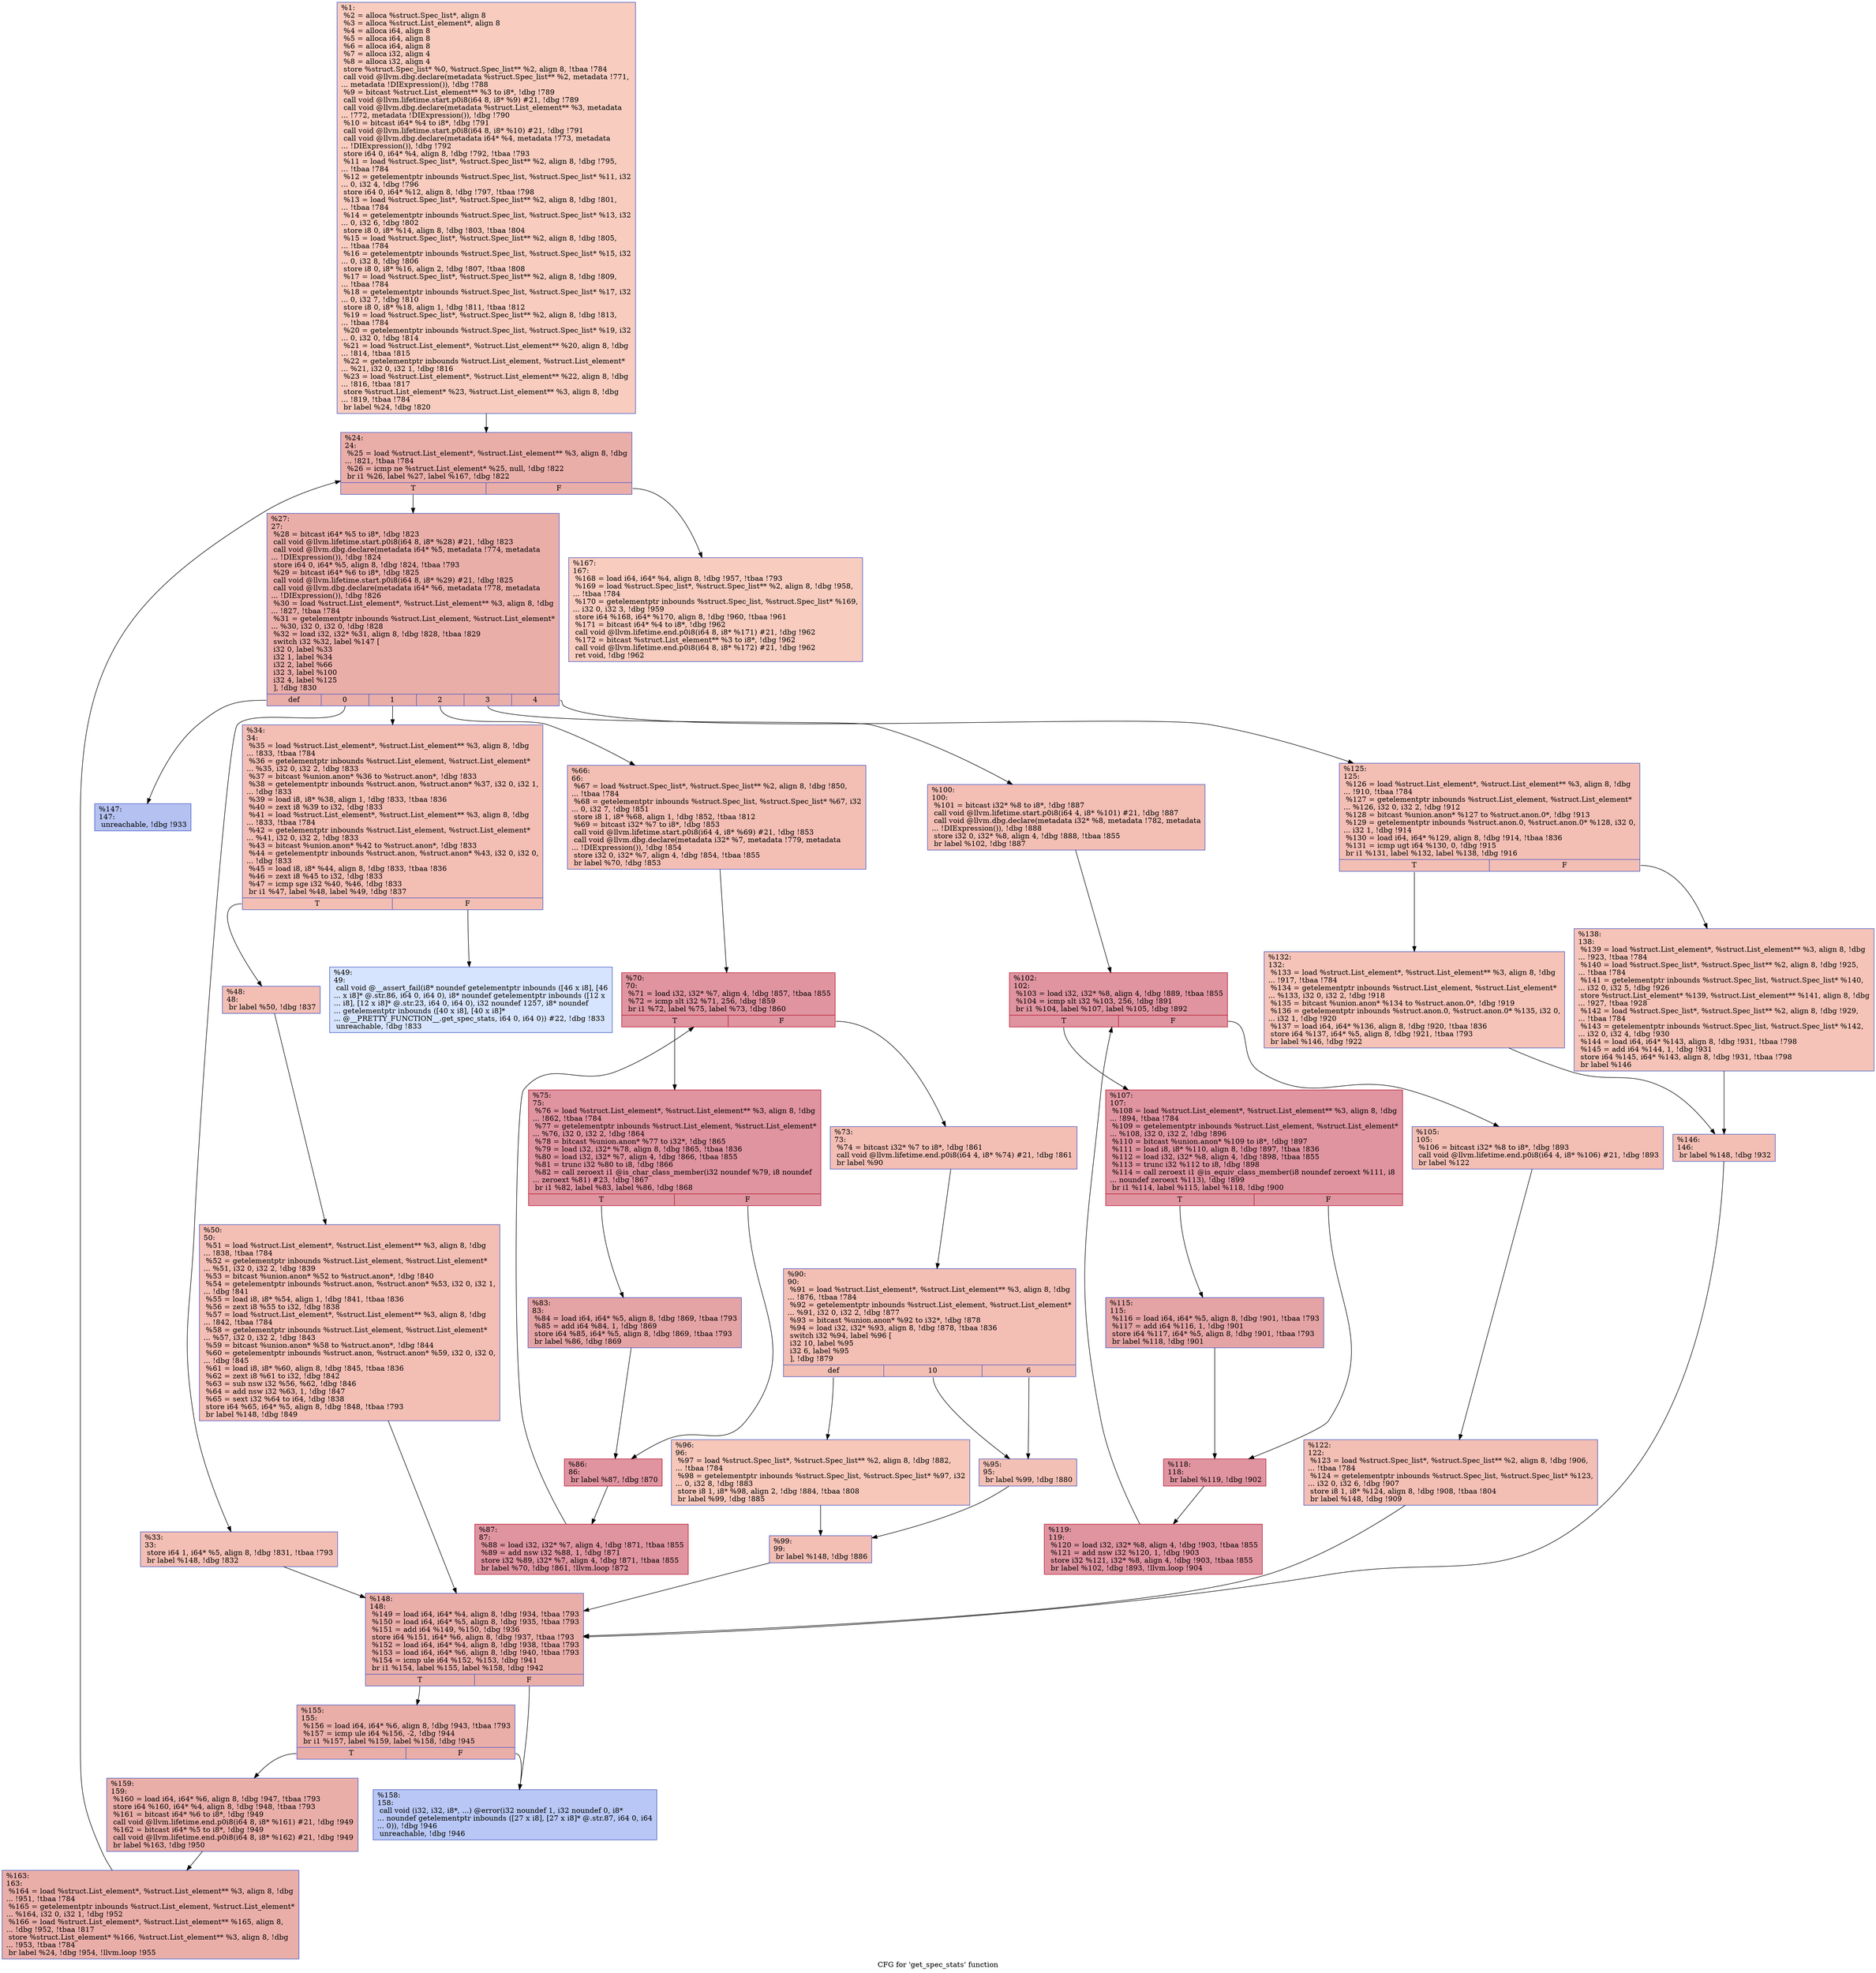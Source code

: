 digraph "CFG for 'get_spec_stats' function" {
	label="CFG for 'get_spec_stats' function";

	Node0x11524e0 [shape=record,color="#3d50c3ff", style=filled, fillcolor="#f08b6e70",label="{%1:\l  %2 = alloca %struct.Spec_list*, align 8\l  %3 = alloca %struct.List_element*, align 8\l  %4 = alloca i64, align 8\l  %5 = alloca i64, align 8\l  %6 = alloca i64, align 8\l  %7 = alloca i32, align 4\l  %8 = alloca i32, align 4\l  store %struct.Spec_list* %0, %struct.Spec_list** %2, align 8, !tbaa !784\l  call void @llvm.dbg.declare(metadata %struct.Spec_list** %2, metadata !771,\l... metadata !DIExpression()), !dbg !788\l  %9 = bitcast %struct.List_element** %3 to i8*, !dbg !789\l  call void @llvm.lifetime.start.p0i8(i64 8, i8* %9) #21, !dbg !789\l  call void @llvm.dbg.declare(metadata %struct.List_element** %3, metadata\l... !772, metadata !DIExpression()), !dbg !790\l  %10 = bitcast i64* %4 to i8*, !dbg !791\l  call void @llvm.lifetime.start.p0i8(i64 8, i8* %10) #21, !dbg !791\l  call void @llvm.dbg.declare(metadata i64* %4, metadata !773, metadata\l... !DIExpression()), !dbg !792\l  store i64 0, i64* %4, align 8, !dbg !792, !tbaa !793\l  %11 = load %struct.Spec_list*, %struct.Spec_list** %2, align 8, !dbg !795,\l... !tbaa !784\l  %12 = getelementptr inbounds %struct.Spec_list, %struct.Spec_list* %11, i32\l... 0, i32 4, !dbg !796\l  store i64 0, i64* %12, align 8, !dbg !797, !tbaa !798\l  %13 = load %struct.Spec_list*, %struct.Spec_list** %2, align 8, !dbg !801,\l... !tbaa !784\l  %14 = getelementptr inbounds %struct.Spec_list, %struct.Spec_list* %13, i32\l... 0, i32 6, !dbg !802\l  store i8 0, i8* %14, align 8, !dbg !803, !tbaa !804\l  %15 = load %struct.Spec_list*, %struct.Spec_list** %2, align 8, !dbg !805,\l... !tbaa !784\l  %16 = getelementptr inbounds %struct.Spec_list, %struct.Spec_list* %15, i32\l... 0, i32 8, !dbg !806\l  store i8 0, i8* %16, align 2, !dbg !807, !tbaa !808\l  %17 = load %struct.Spec_list*, %struct.Spec_list** %2, align 8, !dbg !809,\l... !tbaa !784\l  %18 = getelementptr inbounds %struct.Spec_list, %struct.Spec_list* %17, i32\l... 0, i32 7, !dbg !810\l  store i8 0, i8* %18, align 1, !dbg !811, !tbaa !812\l  %19 = load %struct.Spec_list*, %struct.Spec_list** %2, align 8, !dbg !813,\l... !tbaa !784\l  %20 = getelementptr inbounds %struct.Spec_list, %struct.Spec_list* %19, i32\l... 0, i32 0, !dbg !814\l  %21 = load %struct.List_element*, %struct.List_element** %20, align 8, !dbg\l... !814, !tbaa !815\l  %22 = getelementptr inbounds %struct.List_element, %struct.List_element*\l... %21, i32 0, i32 1, !dbg !816\l  %23 = load %struct.List_element*, %struct.List_element** %22, align 8, !dbg\l... !816, !tbaa !817\l  store %struct.List_element* %23, %struct.List_element** %3, align 8, !dbg\l... !819, !tbaa !784\l  br label %24, !dbg !820\l}"];
	Node0x11524e0 -> Node0x1152530;
	Node0x1152530 [shape=record,color="#3d50c3ff", style=filled, fillcolor="#d0473d70",label="{%24:\l24:                                               \l  %25 = load %struct.List_element*, %struct.List_element** %3, align 8, !dbg\l... !821, !tbaa !784\l  %26 = icmp ne %struct.List_element* %25, null, !dbg !822\l  br i1 %26, label %27, label %167, !dbg !822\l|{<s0>T|<s1>F}}"];
	Node0x1152530:s0 -> Node0x1152580;
	Node0x1152530:s1 -> Node0x1153070;
	Node0x1152580 [shape=record,color="#3d50c3ff", style=filled, fillcolor="#d0473d70",label="{%27:\l27:                                               \l  %28 = bitcast i64* %5 to i8*, !dbg !823\l  call void @llvm.lifetime.start.p0i8(i64 8, i8* %28) #21, !dbg !823\l  call void @llvm.dbg.declare(metadata i64* %5, metadata !774, metadata\l... !DIExpression()), !dbg !824\l  store i64 0, i64* %5, align 8, !dbg !824, !tbaa !793\l  %29 = bitcast i64* %6 to i8*, !dbg !825\l  call void @llvm.lifetime.start.p0i8(i64 8, i8* %29) #21, !dbg !825\l  call void @llvm.dbg.declare(metadata i64* %6, metadata !778, metadata\l... !DIExpression()), !dbg !826\l  %30 = load %struct.List_element*, %struct.List_element** %3, align 8, !dbg\l... !827, !tbaa !784\l  %31 = getelementptr inbounds %struct.List_element, %struct.List_element*\l... %30, i32 0, i32 0, !dbg !828\l  %32 = load i32, i32* %31, align 8, !dbg !828, !tbaa !829\l  switch i32 %32, label %147 [\l    i32 0, label %33\l    i32 1, label %34\l    i32 2, label %66\l    i32 3, label %100\l    i32 4, label %125\l  ], !dbg !830\l|{<s0>def|<s1>0|<s2>1|<s3>2|<s4>3|<s5>4}}"];
	Node0x1152580:s0 -> Node0x1152e90;
	Node0x1152580:s1 -> Node0x11525d0;
	Node0x1152580:s2 -> Node0x1152620;
	Node0x1152580:s3 -> Node0x1152760;
	Node0x1152580:s4 -> Node0x1152ad0;
	Node0x1152580:s5 -> Node0x1152d50;
	Node0x11525d0 [shape=record,color="#3d50c3ff", style=filled, fillcolor="#e36c5570",label="{%33:\l33:                                               \l  store i64 1, i64* %5, align 8, !dbg !831, !tbaa !793\l  br label %148, !dbg !832\l}"];
	Node0x11525d0 -> Node0x1152ee0;
	Node0x1152620 [shape=record,color="#3d50c3ff", style=filled, fillcolor="#e36c5570",label="{%34:\l34:                                               \l  %35 = load %struct.List_element*, %struct.List_element** %3, align 8, !dbg\l... !833, !tbaa !784\l  %36 = getelementptr inbounds %struct.List_element, %struct.List_element*\l... %35, i32 0, i32 2, !dbg !833\l  %37 = bitcast %union.anon* %36 to %struct.anon*, !dbg !833\l  %38 = getelementptr inbounds %struct.anon, %struct.anon* %37, i32 0, i32 1,\l... !dbg !833\l  %39 = load i8, i8* %38, align 1, !dbg !833, !tbaa !836\l  %40 = zext i8 %39 to i32, !dbg !833\l  %41 = load %struct.List_element*, %struct.List_element** %3, align 8, !dbg\l... !833, !tbaa !784\l  %42 = getelementptr inbounds %struct.List_element, %struct.List_element*\l... %41, i32 0, i32 2, !dbg !833\l  %43 = bitcast %union.anon* %42 to %struct.anon*, !dbg !833\l  %44 = getelementptr inbounds %struct.anon, %struct.anon* %43, i32 0, i32 0,\l... !dbg !833\l  %45 = load i8, i8* %44, align 8, !dbg !833, !tbaa !836\l  %46 = zext i8 %45 to i32, !dbg !833\l  %47 = icmp sge i32 %40, %46, !dbg !833\l  br i1 %47, label %48, label %49, !dbg !837\l|{<s0>T|<s1>F}}"];
	Node0x1152620:s0 -> Node0x1152670;
	Node0x1152620:s1 -> Node0x11526c0;
	Node0x1152670 [shape=record,color="#3d50c3ff", style=filled, fillcolor="#e36c5570",label="{%48:\l48:                                               \l  br label %50, !dbg !837\l}"];
	Node0x1152670 -> Node0x1152710;
	Node0x11526c0 [shape=record,color="#3d50c3ff", style=filled, fillcolor="#a5c3fe70",label="{%49:\l49:                                               \l  call void @__assert_fail(i8* noundef getelementptr inbounds ([46 x i8], [46\l... x i8]* @.str.86, i64 0, i64 0), i8* noundef getelementptr inbounds ([12 x\l... i8], [12 x i8]* @.str.23, i64 0, i64 0), i32 noundef 1257, i8* noundef\l... getelementptr inbounds ([40 x i8], [40 x i8]*\l... @__PRETTY_FUNCTION__.get_spec_stats, i64 0, i64 0)) #22, !dbg !833\l  unreachable, !dbg !833\l}"];
	Node0x1152710 [shape=record,color="#3d50c3ff", style=filled, fillcolor="#e36c5570",label="{%50:\l50:                                               \l  %51 = load %struct.List_element*, %struct.List_element** %3, align 8, !dbg\l... !838, !tbaa !784\l  %52 = getelementptr inbounds %struct.List_element, %struct.List_element*\l... %51, i32 0, i32 2, !dbg !839\l  %53 = bitcast %union.anon* %52 to %struct.anon*, !dbg !840\l  %54 = getelementptr inbounds %struct.anon, %struct.anon* %53, i32 0, i32 1,\l... !dbg !841\l  %55 = load i8, i8* %54, align 1, !dbg !841, !tbaa !836\l  %56 = zext i8 %55 to i32, !dbg !838\l  %57 = load %struct.List_element*, %struct.List_element** %3, align 8, !dbg\l... !842, !tbaa !784\l  %58 = getelementptr inbounds %struct.List_element, %struct.List_element*\l... %57, i32 0, i32 2, !dbg !843\l  %59 = bitcast %union.anon* %58 to %struct.anon*, !dbg !844\l  %60 = getelementptr inbounds %struct.anon, %struct.anon* %59, i32 0, i32 0,\l... !dbg !845\l  %61 = load i8, i8* %60, align 8, !dbg !845, !tbaa !836\l  %62 = zext i8 %61 to i32, !dbg !842\l  %63 = sub nsw i32 %56, %62, !dbg !846\l  %64 = add nsw i32 %63, 1, !dbg !847\l  %65 = sext i32 %64 to i64, !dbg !838\l  store i64 %65, i64* %5, align 8, !dbg !848, !tbaa !793\l  br label %148, !dbg !849\l}"];
	Node0x1152710 -> Node0x1152ee0;
	Node0x1152760 [shape=record,color="#3d50c3ff", style=filled, fillcolor="#e36c5570",label="{%66:\l66:                                               \l  %67 = load %struct.Spec_list*, %struct.Spec_list** %2, align 8, !dbg !850,\l... !tbaa !784\l  %68 = getelementptr inbounds %struct.Spec_list, %struct.Spec_list* %67, i32\l... 0, i32 7, !dbg !851\l  store i8 1, i8* %68, align 1, !dbg !852, !tbaa !812\l  %69 = bitcast i32* %7 to i8*, !dbg !853\l  call void @llvm.lifetime.start.p0i8(i64 4, i8* %69) #21, !dbg !853\l  call void @llvm.dbg.declare(metadata i32* %7, metadata !779, metadata\l... !DIExpression()), !dbg !854\l  store i32 0, i32* %7, align 4, !dbg !854, !tbaa !855\l  br label %70, !dbg !853\l}"];
	Node0x1152760 -> Node0x11527b0;
	Node0x11527b0 [shape=record,color="#b70d28ff", style=filled, fillcolor="#b70d2870",label="{%70:\l70:                                               \l  %71 = load i32, i32* %7, align 4, !dbg !857, !tbaa !855\l  %72 = icmp slt i32 %71, 256, !dbg !859\l  br i1 %72, label %75, label %73, !dbg !860\l|{<s0>T|<s1>F}}"];
	Node0x11527b0:s0 -> Node0x1152850;
	Node0x11527b0:s1 -> Node0x1152800;
	Node0x1152800 [shape=record,color="#3d50c3ff", style=filled, fillcolor="#e36c5570",label="{%73:\l73:                                               \l  %74 = bitcast i32* %7 to i8*, !dbg !861\l  call void @llvm.lifetime.end.p0i8(i64 4, i8* %74) #21, !dbg !861\l  br label %90\l}"];
	Node0x1152800 -> Node0x1152990;
	Node0x1152850 [shape=record,color="#b70d28ff", style=filled, fillcolor="#b70d2870",label="{%75:\l75:                                               \l  %76 = load %struct.List_element*, %struct.List_element** %3, align 8, !dbg\l... !862, !tbaa !784\l  %77 = getelementptr inbounds %struct.List_element, %struct.List_element*\l... %76, i32 0, i32 2, !dbg !864\l  %78 = bitcast %union.anon* %77 to i32*, !dbg !865\l  %79 = load i32, i32* %78, align 8, !dbg !865, !tbaa !836\l  %80 = load i32, i32* %7, align 4, !dbg !866, !tbaa !855\l  %81 = trunc i32 %80 to i8, !dbg !866\l  %82 = call zeroext i1 @is_char_class_member(i32 noundef %79, i8 noundef\l... zeroext %81) #23, !dbg !867\l  br i1 %82, label %83, label %86, !dbg !868\l|{<s0>T|<s1>F}}"];
	Node0x1152850:s0 -> Node0x11528a0;
	Node0x1152850:s1 -> Node0x11528f0;
	Node0x11528a0 [shape=record,color="#3d50c3ff", style=filled, fillcolor="#c32e3170",label="{%83:\l83:                                               \l  %84 = load i64, i64* %5, align 8, !dbg !869, !tbaa !793\l  %85 = add i64 %84, 1, !dbg !869\l  store i64 %85, i64* %5, align 8, !dbg !869, !tbaa !793\l  br label %86, !dbg !869\l}"];
	Node0x11528a0 -> Node0x11528f0;
	Node0x11528f0 [shape=record,color="#b70d28ff", style=filled, fillcolor="#b70d2870",label="{%86:\l86:                                               \l  br label %87, !dbg !870\l}"];
	Node0x11528f0 -> Node0x1152940;
	Node0x1152940 [shape=record,color="#b70d28ff", style=filled, fillcolor="#b70d2870",label="{%87:\l87:                                               \l  %88 = load i32, i32* %7, align 4, !dbg !871, !tbaa !855\l  %89 = add nsw i32 %88, 1, !dbg !871\l  store i32 %89, i32* %7, align 4, !dbg !871, !tbaa !855\l  br label %70, !dbg !861, !llvm.loop !872\l}"];
	Node0x1152940 -> Node0x11527b0;
	Node0x1152990 [shape=record,color="#3d50c3ff", style=filled, fillcolor="#e36c5570",label="{%90:\l90:                                               \l  %91 = load %struct.List_element*, %struct.List_element** %3, align 8, !dbg\l... !876, !tbaa !784\l  %92 = getelementptr inbounds %struct.List_element, %struct.List_element*\l... %91, i32 0, i32 2, !dbg !877\l  %93 = bitcast %union.anon* %92 to i32*, !dbg !878\l  %94 = load i32, i32* %93, align 8, !dbg !878, !tbaa !836\l  switch i32 %94, label %96 [\l    i32 10, label %95\l    i32 6, label %95\l  ], !dbg !879\l|{<s0>def|<s1>10|<s2>6}}"];
	Node0x1152990:s0 -> Node0x1152a30;
	Node0x1152990:s1 -> Node0x11529e0;
	Node0x1152990:s2 -> Node0x11529e0;
	Node0x11529e0 [shape=record,color="#3d50c3ff", style=filled, fillcolor="#e5705870",label="{%95:\l95:                                               \l  br label %99, !dbg !880\l}"];
	Node0x11529e0 -> Node0x1152a80;
	Node0x1152a30 [shape=record,color="#3d50c3ff", style=filled, fillcolor="#ec7f6370",label="{%96:\l96:                                               \l  %97 = load %struct.Spec_list*, %struct.Spec_list** %2, align 8, !dbg !882,\l... !tbaa !784\l  %98 = getelementptr inbounds %struct.Spec_list, %struct.Spec_list* %97, i32\l... 0, i32 8, !dbg !883\l  store i8 1, i8* %98, align 2, !dbg !884, !tbaa !808\l  br label %99, !dbg !885\l}"];
	Node0x1152a30 -> Node0x1152a80;
	Node0x1152a80 [shape=record,color="#3d50c3ff", style=filled, fillcolor="#e36c5570",label="{%99:\l99:                                               \l  br label %148, !dbg !886\l}"];
	Node0x1152a80 -> Node0x1152ee0;
	Node0x1152ad0 [shape=record,color="#3d50c3ff", style=filled, fillcolor="#e36c5570",label="{%100:\l100:                                              \l  %101 = bitcast i32* %8 to i8*, !dbg !887\l  call void @llvm.lifetime.start.p0i8(i64 4, i8* %101) #21, !dbg !887\l  call void @llvm.dbg.declare(metadata i32* %8, metadata !782, metadata\l... !DIExpression()), !dbg !888\l  store i32 0, i32* %8, align 4, !dbg !888, !tbaa !855\l  br label %102, !dbg !887\l}"];
	Node0x1152ad0 -> Node0x1152b20;
	Node0x1152b20 [shape=record,color="#b70d28ff", style=filled, fillcolor="#b70d2870",label="{%102:\l102:                                              \l  %103 = load i32, i32* %8, align 4, !dbg !889, !tbaa !855\l  %104 = icmp slt i32 %103, 256, !dbg !891\l  br i1 %104, label %107, label %105, !dbg !892\l|{<s0>T|<s1>F}}"];
	Node0x1152b20:s0 -> Node0x1152bc0;
	Node0x1152b20:s1 -> Node0x1152b70;
	Node0x1152b70 [shape=record,color="#3d50c3ff", style=filled, fillcolor="#e36c5570",label="{%105:\l105:                                              \l  %106 = bitcast i32* %8 to i8*, !dbg !893\l  call void @llvm.lifetime.end.p0i8(i64 4, i8* %106) #21, !dbg !893\l  br label %122\l}"];
	Node0x1152b70 -> Node0x1152d00;
	Node0x1152bc0 [shape=record,color="#b70d28ff", style=filled, fillcolor="#b70d2870",label="{%107:\l107:                                              \l  %108 = load %struct.List_element*, %struct.List_element** %3, align 8, !dbg\l... !894, !tbaa !784\l  %109 = getelementptr inbounds %struct.List_element, %struct.List_element*\l... %108, i32 0, i32 2, !dbg !896\l  %110 = bitcast %union.anon* %109 to i8*, !dbg !897\l  %111 = load i8, i8* %110, align 8, !dbg !897, !tbaa !836\l  %112 = load i32, i32* %8, align 4, !dbg !898, !tbaa !855\l  %113 = trunc i32 %112 to i8, !dbg !898\l  %114 = call zeroext i1 @is_equiv_class_member(i8 noundef zeroext %111, i8\l... noundef zeroext %113), !dbg !899\l  br i1 %114, label %115, label %118, !dbg !900\l|{<s0>T|<s1>F}}"];
	Node0x1152bc0:s0 -> Node0x1152c10;
	Node0x1152bc0:s1 -> Node0x1152c60;
	Node0x1152c10 [shape=record,color="#3d50c3ff", style=filled, fillcolor="#c32e3170",label="{%115:\l115:                                              \l  %116 = load i64, i64* %5, align 8, !dbg !901, !tbaa !793\l  %117 = add i64 %116, 1, !dbg !901\l  store i64 %117, i64* %5, align 8, !dbg !901, !tbaa !793\l  br label %118, !dbg !901\l}"];
	Node0x1152c10 -> Node0x1152c60;
	Node0x1152c60 [shape=record,color="#b70d28ff", style=filled, fillcolor="#b70d2870",label="{%118:\l118:                                              \l  br label %119, !dbg !902\l}"];
	Node0x1152c60 -> Node0x1152cb0;
	Node0x1152cb0 [shape=record,color="#b70d28ff", style=filled, fillcolor="#b70d2870",label="{%119:\l119:                                              \l  %120 = load i32, i32* %8, align 4, !dbg !903, !tbaa !855\l  %121 = add nsw i32 %120, 1, !dbg !903\l  store i32 %121, i32* %8, align 4, !dbg !903, !tbaa !855\l  br label %102, !dbg !893, !llvm.loop !904\l}"];
	Node0x1152cb0 -> Node0x1152b20;
	Node0x1152d00 [shape=record,color="#3d50c3ff", style=filled, fillcolor="#e36c5570",label="{%122:\l122:                                              \l  %123 = load %struct.Spec_list*, %struct.Spec_list** %2, align 8, !dbg !906,\l... !tbaa !784\l  %124 = getelementptr inbounds %struct.Spec_list, %struct.Spec_list* %123,\l... i32 0, i32 6, !dbg !907\l  store i8 1, i8* %124, align 8, !dbg !908, !tbaa !804\l  br label %148, !dbg !909\l}"];
	Node0x1152d00 -> Node0x1152ee0;
	Node0x1152d50 [shape=record,color="#3d50c3ff", style=filled, fillcolor="#e36c5570",label="{%125:\l125:                                              \l  %126 = load %struct.List_element*, %struct.List_element** %3, align 8, !dbg\l... !910, !tbaa !784\l  %127 = getelementptr inbounds %struct.List_element, %struct.List_element*\l... %126, i32 0, i32 2, !dbg !912\l  %128 = bitcast %union.anon* %127 to %struct.anon.0*, !dbg !913\l  %129 = getelementptr inbounds %struct.anon.0, %struct.anon.0* %128, i32 0,\l... i32 1, !dbg !914\l  %130 = load i64, i64* %129, align 8, !dbg !914, !tbaa !836\l  %131 = icmp ugt i64 %130, 0, !dbg !915\l  br i1 %131, label %132, label %138, !dbg !916\l|{<s0>T|<s1>F}}"];
	Node0x1152d50:s0 -> Node0x1152da0;
	Node0x1152d50:s1 -> Node0x1152df0;
	Node0x1152da0 [shape=record,color="#3d50c3ff", style=filled, fillcolor="#e8765c70",label="{%132:\l132:                                              \l  %133 = load %struct.List_element*, %struct.List_element** %3, align 8, !dbg\l... !917, !tbaa !784\l  %134 = getelementptr inbounds %struct.List_element, %struct.List_element*\l... %133, i32 0, i32 2, !dbg !918\l  %135 = bitcast %union.anon* %134 to %struct.anon.0*, !dbg !919\l  %136 = getelementptr inbounds %struct.anon.0, %struct.anon.0* %135, i32 0,\l... i32 1, !dbg !920\l  %137 = load i64, i64* %136, align 8, !dbg !920, !tbaa !836\l  store i64 %137, i64* %5, align 8, !dbg !921, !tbaa !793\l  br label %146, !dbg !922\l}"];
	Node0x1152da0 -> Node0x1152e40;
	Node0x1152df0 [shape=record,color="#3d50c3ff", style=filled, fillcolor="#e8765c70",label="{%138:\l138:                                              \l  %139 = load %struct.List_element*, %struct.List_element** %3, align 8, !dbg\l... !923, !tbaa !784\l  %140 = load %struct.Spec_list*, %struct.Spec_list** %2, align 8, !dbg !925,\l... !tbaa !784\l  %141 = getelementptr inbounds %struct.Spec_list, %struct.Spec_list* %140,\l... i32 0, i32 5, !dbg !926\l  store %struct.List_element* %139, %struct.List_element** %141, align 8, !dbg\l... !927, !tbaa !928\l  %142 = load %struct.Spec_list*, %struct.Spec_list** %2, align 8, !dbg !929,\l... !tbaa !784\l  %143 = getelementptr inbounds %struct.Spec_list, %struct.Spec_list* %142,\l... i32 0, i32 4, !dbg !930\l  %144 = load i64, i64* %143, align 8, !dbg !931, !tbaa !798\l  %145 = add i64 %144, 1, !dbg !931\l  store i64 %145, i64* %143, align 8, !dbg !931, !tbaa !798\l  br label %146\l}"];
	Node0x1152df0 -> Node0x1152e40;
	Node0x1152e40 [shape=record,color="#3d50c3ff", style=filled, fillcolor="#e36c5570",label="{%146:\l146:                                              \l  br label %148, !dbg !932\l}"];
	Node0x1152e40 -> Node0x1152ee0;
	Node0x1152e90 [shape=record,color="#3d50c3ff", style=filled, fillcolor="#5572df70",label="{%147:\l147:                                              \l  unreachable, !dbg !933\l}"];
	Node0x1152ee0 [shape=record,color="#3d50c3ff", style=filled, fillcolor="#d0473d70",label="{%148:\l148:                                              \l  %149 = load i64, i64* %4, align 8, !dbg !934, !tbaa !793\l  %150 = load i64, i64* %5, align 8, !dbg !935, !tbaa !793\l  %151 = add i64 %149, %150, !dbg !936\l  store i64 %151, i64* %6, align 8, !dbg !937, !tbaa !793\l  %152 = load i64, i64* %4, align 8, !dbg !938, !tbaa !793\l  %153 = load i64, i64* %6, align 8, !dbg !940, !tbaa !793\l  %154 = icmp ule i64 %152, %153, !dbg !941\l  br i1 %154, label %155, label %158, !dbg !942\l|{<s0>T|<s1>F}}"];
	Node0x1152ee0:s0 -> Node0x1152f30;
	Node0x1152ee0:s1 -> Node0x1152f80;
	Node0x1152f30 [shape=record,color="#3d50c3ff", style=filled, fillcolor="#d0473d70",label="{%155:\l155:                                              \l  %156 = load i64, i64* %6, align 8, !dbg !943, !tbaa !793\l  %157 = icmp ule i64 %156, -2, !dbg !944\l  br i1 %157, label %159, label %158, !dbg !945\l|{<s0>T|<s1>F}}"];
	Node0x1152f30:s0 -> Node0x1152fd0;
	Node0x1152f30:s1 -> Node0x1152f80;
	Node0x1152f80 [shape=record,color="#3d50c3ff", style=filled, fillcolor="#5f7fe870",label="{%158:\l158:                                              \l  call void (i32, i32, i8*, ...) @error(i32 noundef 1, i32 noundef 0, i8*\l... noundef getelementptr inbounds ([27 x i8], [27 x i8]* @.str.87, i64 0, i64\l... 0)), !dbg !946\l  unreachable, !dbg !946\l}"];
	Node0x1152fd0 [shape=record,color="#3d50c3ff", style=filled, fillcolor="#d0473d70",label="{%159:\l159:                                              \l  %160 = load i64, i64* %6, align 8, !dbg !947, !tbaa !793\l  store i64 %160, i64* %4, align 8, !dbg !948, !tbaa !793\l  %161 = bitcast i64* %6 to i8*, !dbg !949\l  call void @llvm.lifetime.end.p0i8(i64 8, i8* %161) #21, !dbg !949\l  %162 = bitcast i64* %5 to i8*, !dbg !949\l  call void @llvm.lifetime.end.p0i8(i64 8, i8* %162) #21, !dbg !949\l  br label %163, !dbg !950\l}"];
	Node0x1152fd0 -> Node0x1153020;
	Node0x1153020 [shape=record,color="#3d50c3ff", style=filled, fillcolor="#d0473d70",label="{%163:\l163:                                              \l  %164 = load %struct.List_element*, %struct.List_element** %3, align 8, !dbg\l... !951, !tbaa !784\l  %165 = getelementptr inbounds %struct.List_element, %struct.List_element*\l... %164, i32 0, i32 1, !dbg !952\l  %166 = load %struct.List_element*, %struct.List_element** %165, align 8,\l... !dbg !952, !tbaa !817\l  store %struct.List_element* %166, %struct.List_element** %3, align 8, !dbg\l... !953, !tbaa !784\l  br label %24, !dbg !954, !llvm.loop !955\l}"];
	Node0x1153020 -> Node0x1152530;
	Node0x1153070 [shape=record,color="#3d50c3ff", style=filled, fillcolor="#f08b6e70",label="{%167:\l167:                                              \l  %168 = load i64, i64* %4, align 8, !dbg !957, !tbaa !793\l  %169 = load %struct.Spec_list*, %struct.Spec_list** %2, align 8, !dbg !958,\l... !tbaa !784\l  %170 = getelementptr inbounds %struct.Spec_list, %struct.Spec_list* %169,\l... i32 0, i32 3, !dbg !959\l  store i64 %168, i64* %170, align 8, !dbg !960, !tbaa !961\l  %171 = bitcast i64* %4 to i8*, !dbg !962\l  call void @llvm.lifetime.end.p0i8(i64 8, i8* %171) #21, !dbg !962\l  %172 = bitcast %struct.List_element** %3 to i8*, !dbg !962\l  call void @llvm.lifetime.end.p0i8(i64 8, i8* %172) #21, !dbg !962\l  ret void, !dbg !962\l}"];
}
